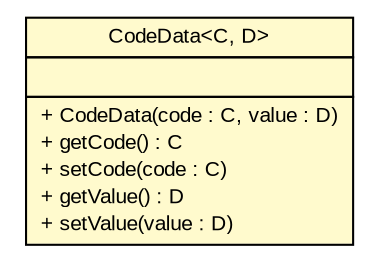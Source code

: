 #!/usr/local/bin/dot
#
# Class diagram 
# Generated by UMLGraph version R5_6 (http://www.umlgraph.org/)
#

digraph G {
	edge [fontname="arial",fontsize=10,labelfontname="arial",labelfontsize=10];
	node [fontname="arial",fontsize=10,shape=plaintext];
	nodesep=0.25;
	ranksep=0.5;
	// br.gov.to.sefaz.persistence.domain.CodeData<C, D>
	c7122 [label=<<table title="br.gov.to.sefaz.persistence.domain.CodeData" border="0" cellborder="1" cellspacing="0" cellpadding="2" port="p" bgcolor="lemonChiffon" href="./CodeData.html">
		<tr><td><table border="0" cellspacing="0" cellpadding="1">
<tr><td align="center" balign="center"> CodeData&lt;C, D&gt; </td></tr>
		</table></td></tr>
		<tr><td><table border="0" cellspacing="0" cellpadding="1">
<tr><td align="left" balign="left">  </td></tr>
		</table></td></tr>
		<tr><td><table border="0" cellspacing="0" cellpadding="1">
<tr><td align="left" balign="left"> + CodeData(code : C, value : D) </td></tr>
<tr><td align="left" balign="left"> + getCode() : C </td></tr>
<tr><td align="left" balign="left"> + setCode(code : C) </td></tr>
<tr><td align="left" balign="left"> + getValue() : D </td></tr>
<tr><td align="left" balign="left"> + setValue(value : D) </td></tr>
		</table></td></tr>
		</table>>, URL="./CodeData.html", fontname="arial", fontcolor="black", fontsize=10.0];
}


